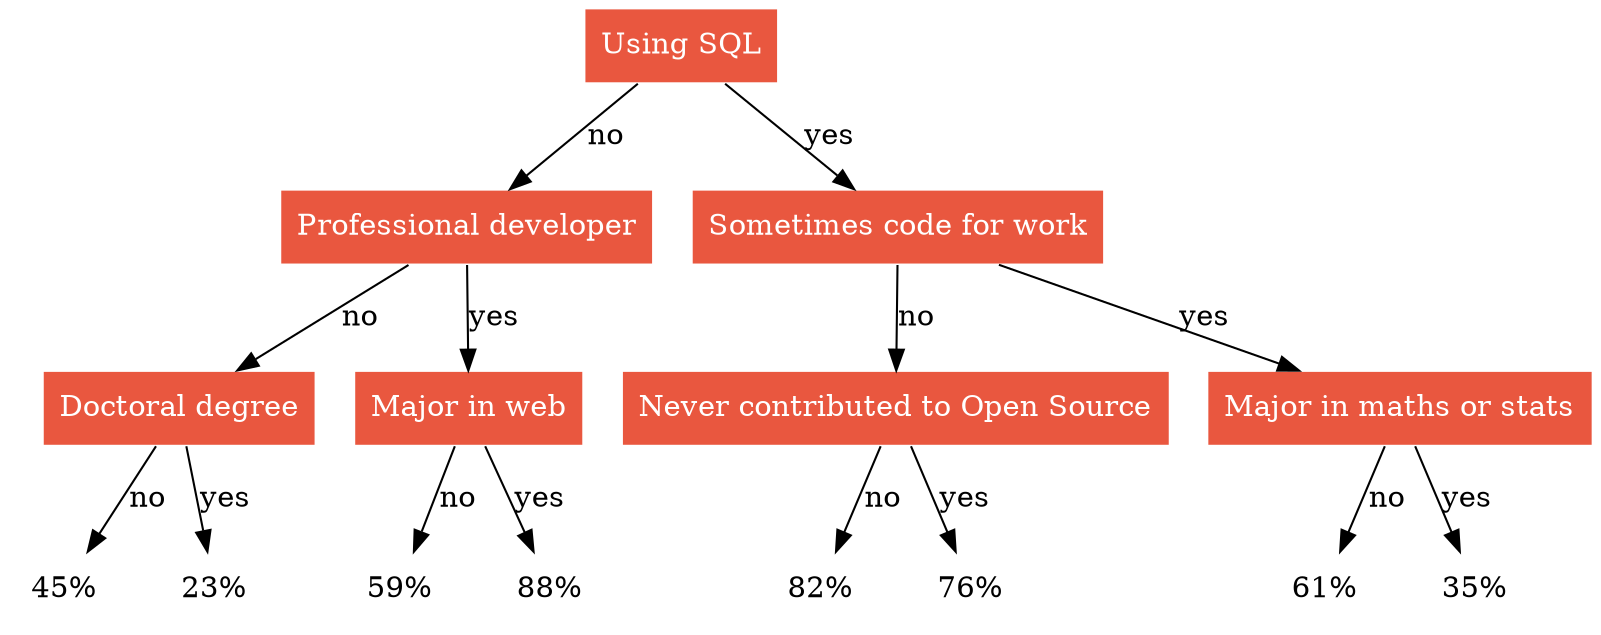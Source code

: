 digraph {
  overlap=scale;
  mindist=.4;

  node [ shape=rect style=filled fillcolor="#E9573F", color=white, fontcolor=white ]

  b [ label="Using SQL" ]
  l [ label="Professional developer" ]
  r [ label="Sometimes code for work" ]
  ll [ label="Doctoral degree" ]
  lr [ label="Major in web" ]
  rl [ label="Never contributed to Open Source" ]
  rr [ label="Major in maths or stats" ]

  b -> l [ label=no ]
  b -> r [ label=yes ]
  l -> ll [ label=no ]
  l -> lr [ label=yes ]
  r -> rl [label=no ]
  r -> rr [label=yes]

  ll -> lll [ label="no" ]
  ll -> llr [ label="yes" ]
  lr -> lrl [ label="no" ]
  lr -> lrr [ label="yes" ]
  rl -> rll [ label="no" ]
  rl -> rlr [ label="yes" ]
  rr -> rrl [ label="no" ]
  rr -> rrr [ label="yes" ]

  lll [ label="45%" shape=plaintext style=solid fontcolor=black ]
  llr [ label="23%" shape=plaintext style=solid fontcolor=black ]
  lrl [ label="59%" shape=plaintext style=solid fontcolor=black ]
  lrr [ label="88%" shape=plaintext style=solid fontcolor=black ]
  rll [ label="82%" shape=plaintext style=solid fontcolor=black ]
  rlr [ label="76%" shape=plaintext style=solid fontcolor=black ]
  rrl [ label="61%" shape=plaintext style=solid fontcolor=black ]
  rrr [ label="35%" shape=plaintext style=solid fontcolor=black ]
}



